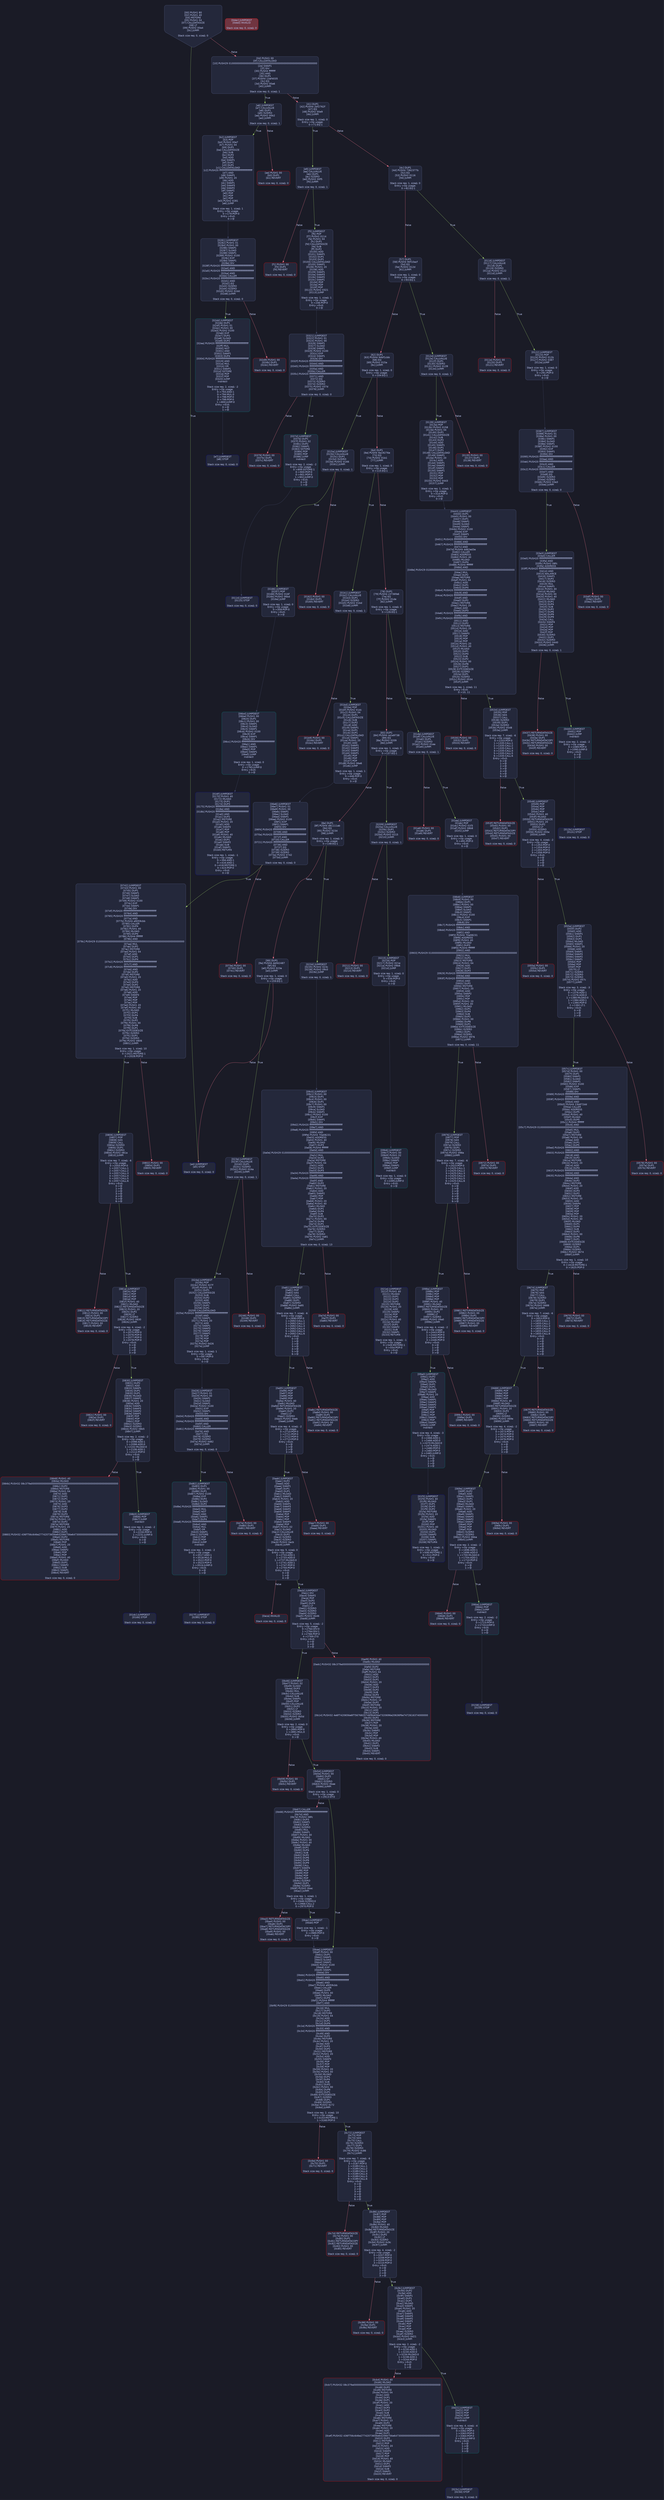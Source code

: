 digraph G {
    node [shape=box, style="filled, rounded", color="#565f89", fontcolor="#c0caf5", fontname="Helvetica", fillcolor="#24283b"];
    edge [color="#414868", fontcolor="#c0caf5", fontname="Helvetica"];
    bgcolor="#1a1b26";
    0 [ label = "[00] PUSH1 80
[02] PUSH1 40
[04] MSTORE
[05] PUSH1 04
[07] CALLDATASIZE
[08] LT
[09] PUSH2 00a4
[0c] JUMPI

Stack size req: 0, sizeΔ: 0
" shape = invhouse]
    1 [ label = "[0d] PUSH1 00
[0f] CALLDATALOAD
[10] PUSH29 0100000000000000000000000000000000000000000000000000000000
[2e] SWAP1
[2f] DIV
[30] PUSH4 ffffffff
[35] AND
[36] DUP1
[37] PUSH4 13af4035
[3c] EQ
[3d] PUSH2 00a6
[40] JUMPI

Stack size req: 0, sizeΔ: 1
"]
    2 [ label = "[41] DUP1
[42] PUSH4 2bf2762f
[47] EQ
[48] PUSH2 00e9
[4b] JUMPI

Stack size req: 1, sizeΔ: 0
Entry->Op usage:
	0->71:EQ:1
"]
    3 [ label = "[4c] DUP1
[4d] PUSH4 7362377b
[52] EQ
[53] PUSH2 0116
[56] JUMPI

Stack size req: 1, sizeΔ: 0
Entry->Op usage:
	0->82:EQ:1
"]
    4 [ label = "[57] DUP1
[58] PUSH4 90f10acf
[5d] EQ
[5e] PUSH2 012d
[61] JUMPI

Stack size req: 1, sizeΔ: 0
Entry->Op usage:
	0->93:EQ:1
"]
    5 [ label = "[62] DUP1
[63] PUSH4 94bf1cbb
[68] EQ
[69] PUSH2 015a
[6c] JUMPI

Stack size req: 1, sizeΔ: 0
Entry->Op usage:
	0->104:EQ:1
"]
    6 [ label = "[6d] DUP1
[6e] PUSH4 9a19276e
[73] EQ
[74] PUSH2 01b1
[77] JUMPI

Stack size req: 1, sizeΔ: 0
Entry->Op usage:
	0->115:EQ:1
"]
    7 [ label = "[78] DUP1
[79] PUSH4 c3736fe6
[7e] EQ
[7f] PUSH2 01de
[82] JUMPI

Stack size req: 1, sizeΔ: 0
Entry->Op usage:
	0->126:EQ:1
"]
    8 [ label = "[83] DUP1
[84] PUSH4 ca1e9738
[89] EQ
[8a] PUSH2 0209
[8d] JUMPI

Stack size req: 1, sizeΔ: 0
Entry->Op usage:
	0->137:EQ:1
"]
    9 [ label = "[8e] DUP1
[8f] PUSH4 d81111ab
[94] EQ
[95] PUSH2 0234
[98] JUMPI

Stack size req: 1, sizeΔ: 0
Entry->Op usage:
	0->148:EQ:1
"]
    10 [ label = "[99] DUP1
[9a] PUSH4 de562487
[9f] EQ
[a0] PUSH2 023e
[a3] JUMPI

Stack size req: 1, sizeΔ: 0
Entry->Op usage:
	0->159:EQ:1
"]
    11 [ label = "[a4] JUMPDEST
[a5] STOP

Stack size req: 0, sizeΔ: 0
" color = "darkblue"]
    12 [ label = "[a6] JUMPDEST
[a7] CALLVALUE
[a8] DUP1
[a9] ISZERO
[aa] PUSH2 00b2
[ad] JUMPI

Stack size req: 0, sizeΔ: 1
"]
    13 [ label = "[ae] PUSH1 00
[b0] DUP1
[b1] REVERT

Stack size req: 0, sizeΔ: 0
" color = "red"]
    14 [ label = "[b2] JUMPDEST
[b3] POP
[b4] PUSH2 00e7
[b7] PUSH1 04
[b9] DUP1
[ba] CALLDATASIZE
[bb] SUB
[bc] DUP2
[bd] ADD
[be] SWAP1
[bf] DUP1
[c0] DUP1
[c1] CALLDATALOAD
[c2] PUSH20 ffffffffffffffffffffffffffffffffffffffff
[d7] AND
[d8] SWAP1
[d9] PUSH1 20
[db] ADD
[dc] SWAP1
[dd] SWAP3
[de] SWAP2
[df] SWAP1
[e0] POP
[e1] POP
[e2] POP
[e3] PUSH2 0281
[e6] JUMP

Stack size req: 1, sizeΔ: 1
Entry->Op usage:
	0->179:POP:0
Entry->Exit:
	0->😵
"]
    15 [ label = "[e7] JUMPDEST
[e8] STOP

Stack size req: 0, sizeΔ: 0
" color = "darkblue"]
    16 [ label = "[e9] JUMPDEST
[ea] CALLVALUE
[eb] DUP1
[ec] ISZERO
[ed] PUSH2 00f5
[f0] JUMPI

Stack size req: 0, sizeΔ: 1
"]
    17 [ label = "[f1] PUSH1 00
[f3] DUP1
[f4] REVERT

Stack size req: 0, sizeΔ: 0
" color = "red"]
    18 [ label = "[f5] JUMPDEST
[f6] POP
[f7] PUSH2 0114
[fa] PUSH1 04
[fc] DUP1
[fd] CALLDATASIZE
[fe] SUB
[ff] DUP2
[0100] ADD
[0101] SWAP1
[0102] DUP1
[0103] DUP1
[0104] CALLDATALOAD
[0105] SWAP1
[0106] PUSH1 20
[0108] ADD
[0109] SWAP1
[010a] SWAP3
[010b] SWAP2
[010c] SWAP1
[010d] POP
[010e] POP
[010f] POP
[0110] PUSH2 0321
[0113] JUMP

Stack size req: 1, sizeΔ: 1
Entry->Op usage:
	0->246:POP:0
Entry->Exit:
	0->😵
"]
    19 [ label = "[0114] JUMPDEST
[0115] STOP

Stack size req: 0, sizeΔ: 0
" color = "darkblue"]
    20 [ label = "[0116] JUMPDEST
[0117] CALLVALUE
[0118] DUP1
[0119] ISZERO
[011a] PUSH2 0122
[011d] JUMPI

Stack size req: 0, sizeΔ: 1
"]
    21 [ label = "[011e] PUSH1 00
[0120] DUP1
[0121] REVERT

Stack size req: 0, sizeΔ: 0
" color = "red"]
    22 [ label = "[0122] JUMPDEST
[0123] POP
[0124] PUSH2 012b
[0127] PUSH2 0387
[012a] JUMP

Stack size req: 1, sizeΔ: 0
Entry->Op usage:
	0->291:POP:0
Entry->Exit:
	0->😵
"]
    23 [ label = "[012b] JUMPDEST
[012c] STOP

Stack size req: 0, sizeΔ: 0
" color = "darkblue"]
    24 [ label = "[012d] JUMPDEST
[012e] CALLVALUE
[012f] DUP1
[0130] ISZERO
[0131] PUSH2 0139
[0134] JUMPI

Stack size req: 0, sizeΔ: 1
"]
    25 [ label = "[0135] PUSH1 00
[0137] DUP1
[0138] REVERT

Stack size req: 0, sizeΔ: 0
" color = "red"]
    26 [ label = "[0139] JUMPDEST
[013a] POP
[013b] PUSH2 0158
[013e] PUSH1 04
[0140] DUP1
[0141] CALLDATASIZE
[0142] SUB
[0143] DUP2
[0144] ADD
[0145] SWAP1
[0146] DUP1
[0147] DUP1
[0148] CALLDATALOAD
[0149] SWAP1
[014a] PUSH1 20
[014c] ADD
[014d] SWAP1
[014e] SWAP3
[014f] SWAP2
[0150] SWAP1
[0151] POP
[0152] POP
[0153] POP
[0154] PUSH2 0443
[0157] JUMP

Stack size req: 1, sizeΔ: 1
Entry->Op usage:
	0->314:POP:0
Entry->Exit:
	0->😵
"]
    27 [ label = "[0158] JUMPDEST
[0159] STOP

Stack size req: 0, sizeΔ: 0
" color = "darkblue"]
    28 [ label = "[015a] JUMPDEST
[015b] CALLVALUE
[015c] DUP1
[015d] ISZERO
[015e] PUSH2 0166
[0161] JUMPI

Stack size req: 0, sizeΔ: 1
"]
    29 [ label = "[0162] PUSH1 00
[0164] DUP1
[0165] REVERT

Stack size req: 0, sizeΔ: 0
" color = "red"]
    30 [ label = "[0166] JUMPDEST
[0167] POP
[0168] PUSH2 016f
[016b] PUSH2 06bd
[016e] JUMP

Stack size req: 1, sizeΔ: 0
Entry->Op usage:
	0->359:POP:0
Entry->Exit:
	0->😵
"]
    31 [ label = "[016f] JUMPDEST
[0170] PUSH1 40
[0172] MLOAD
[0173] DUP1
[0174] DUP3
[0175] PUSH20 ffffffffffffffffffffffffffffffffffffffff
[018a] AND
[018b] PUSH20 ffffffffffffffffffffffffffffffffffffffff
[01a0] AND
[01a1] DUP2
[01a2] MSTORE
[01a3] PUSH1 20
[01a5] ADD
[01a6] SWAP2
[01a7] POP
[01a8] POP
[01a9] PUSH1 40
[01ab] MLOAD
[01ac] DUP1
[01ad] SWAP2
[01ae] SUB
[01af] SWAP1
[01b0] RETURN

Stack size req: 1, sizeΔ: -1
Entry->Op usage:
	0->394:AND:1
	0->416:AND:1
	0->418:MSTORE:1
	0->423:POP:0
Entry->Exit:
	0->😵
" color = "darkblue"]
    32 [ label = "[01b1] JUMPDEST
[01b2] CALLVALUE
[01b3] DUP1
[01b4] ISZERO
[01b5] PUSH2 01bd
[01b8] JUMPI

Stack size req: 0, sizeΔ: 1
"]
    33 [ label = "[01b9] PUSH1 00
[01bb] DUP1
[01bc] REVERT

Stack size req: 0, sizeΔ: 0
" color = "red"]
    34 [ label = "[01bd] JUMPDEST
[01be] POP
[01bf] PUSH2 01dc
[01c2] PUSH1 04
[01c4] DUP1
[01c5] CALLDATASIZE
[01c6] SUB
[01c7] DUP2
[01c8] ADD
[01c9] SWAP1
[01ca] DUP1
[01cb] DUP1
[01cc] CALLDATALOAD
[01cd] SWAP1
[01ce] PUSH1 20
[01d0] ADD
[01d1] SWAP1
[01d2] SWAP3
[01d3] SWAP2
[01d4] SWAP1
[01d5] POP
[01d6] POP
[01d7] POP
[01d8] PUSH2 06e6
[01db] JUMP

Stack size req: 1, sizeΔ: 1
Entry->Op usage:
	0->446:POP:0
Entry->Exit:
	0->😵
"]
    35 [ label = "[01dc] JUMPDEST
[01dd] STOP

Stack size req: 0, sizeΔ: 0
" color = "darkblue"]
    36 [ label = "[01de] JUMPDEST
[01df] CALLVALUE
[01e0] DUP1
[01e1] ISZERO
[01e2] PUSH2 01ea
[01e5] JUMPI

Stack size req: 0, sizeΔ: 1
"]
    37 [ label = "[01e6] PUSH1 00
[01e8] DUP1
[01e9] REVERT

Stack size req: 0, sizeΔ: 0
" color = "red"]
    38 [ label = "[01ea] JUMPDEST
[01eb] POP
[01ec] PUSH2 01f3
[01ef] PUSH2 08b8
[01f2] JUMP

Stack size req: 1, sizeΔ: 0
Entry->Op usage:
	0->491:POP:0
Entry->Exit:
	0->😵
"]
    39 [ label = "[01f3] JUMPDEST
[01f4] PUSH1 40
[01f6] MLOAD
[01f7] DUP1
[01f8] DUP3
[01f9] DUP2
[01fa] MSTORE
[01fb] PUSH1 20
[01fd] ADD
[01fe] SWAP2
[01ff] POP
[0200] POP
[0201] PUSH1 40
[0203] MLOAD
[0204] DUP1
[0205] SWAP2
[0206] SUB
[0207] SWAP1
[0208] RETURN

Stack size req: 1, sizeΔ: -1
Entry->Op usage:
	0->506:MSTORE:1
	0->511:POP:0
Entry->Exit:
	0->😵
" color = "darkblue"]
    40 [ label = "[0209] JUMPDEST
[020a] CALLVALUE
[020b] DUP1
[020c] ISZERO
[020d] PUSH2 0215
[0210] JUMPI

Stack size req: 0, sizeΔ: 1
"]
    41 [ label = "[0211] PUSH1 00
[0213] DUP1
[0214] REVERT

Stack size req: 0, sizeΔ: 0
" color = "red"]
    42 [ label = "[0215] JUMPDEST
[0216] POP
[0217] PUSH2 021e
[021a] PUSH2 09b6
[021d] JUMP

Stack size req: 1, sizeΔ: 0
Entry->Op usage:
	0->534:POP:0
Entry->Exit:
	0->😵
"]
    43 [ label = "[021e] JUMPDEST
[021f] PUSH1 40
[0221] MLOAD
[0222] DUP1
[0223] DUP3
[0224] DUP2
[0225] MSTORE
[0226] PUSH1 20
[0228] ADD
[0229] SWAP2
[022a] POP
[022b] POP
[022c] PUSH1 40
[022e] MLOAD
[022f] DUP1
[0230] SWAP2
[0231] SUB
[0232] SWAP1
[0233] RETURN

Stack size req: 1, sizeΔ: -1
Entry->Op usage:
	0->549:MSTORE:1
	0->554:POP:0
Entry->Exit:
	0->😵
" color = "darkblue"]
    44 [ label = "[0234] JUMPDEST
[0235] PUSH2 023c
[0238] PUSH2 09c0
[023b] JUMP

Stack size req: 0, sizeΔ: 1
"]
    45 [ label = "[023c] JUMPDEST
[023d] STOP

Stack size req: 0, sizeΔ: 0
" color = "darkblue"]
    46 [ label = "[023e] JUMPDEST
[023f] CALLVALUE
[0240] DUP1
[0241] ISZERO
[0242] PUSH2 024a
[0245] JUMPI

Stack size req: 0, sizeΔ: 1
"]
    47 [ label = "[0246] PUSH1 00
[0248] DUP1
[0249] REVERT

Stack size req: 0, sizeΔ: 0
" color = "red"]
    48 [ label = "[024a] JUMPDEST
[024b] POP
[024c] PUSH2 027f
[024f] PUSH1 04
[0251] DUP1
[0252] CALLDATASIZE
[0253] SUB
[0254] DUP2
[0255] ADD
[0256] SWAP1
[0257] DUP1
[0258] DUP1
[0259] CALLDATALOAD
[025a] PUSH20 ffffffffffffffffffffffffffffffffffffffff
[026f] AND
[0270] SWAP1
[0271] PUSH1 20
[0273] ADD
[0274] SWAP1
[0275] SWAP3
[0276] SWAP2
[0277] SWAP1
[0278] POP
[0279] POP
[027a] POP
[027b] PUSH2 0d26
[027e] JUMP

Stack size req: 1, sizeΔ: 1
Entry->Op usage:
	0->587:POP:0
Entry->Exit:
	0->😵
"]
    49 [ label = "[027f] JUMPDEST
[0280] STOP

Stack size req: 0, sizeΔ: 0
" color = "darkblue"]
    50 [ label = "[0281] JUMPDEST
[0282] PUSH1 01
[0284] PUSH1 00
[0286] SWAP1
[0287] SLOAD
[0288] SWAP1
[0289] PUSH2 0100
[028c] EXP
[028d] SWAP1
[028e] DIV
[028f] PUSH20 ffffffffffffffffffffffffffffffffffffffff
[02a4] AND
[02a5] PUSH20 ffffffffffffffffffffffffffffffffffffffff
[02ba] AND
[02bb] CALLER
[02bc] PUSH20 ffffffffffffffffffffffffffffffffffffffff
[02d1] AND
[02d2] EQ
[02d3] ISZERO
[02d4] ISZERO
[02d5] PUSH2 02dd
[02d8] JUMPI

Stack size req: 0, sizeΔ: 0
"]
    51 [ label = "[02d9] PUSH1 00
[02db] DUP1
[02dc] REVERT

Stack size req: 0, sizeΔ: 0
" color = "red"]
    52 [ label = "[02dd] JUMPDEST
[02de] DUP1
[02df] PUSH1 01
[02e1] PUSH1 00
[02e3] PUSH2 0100
[02e6] EXP
[02e7] DUP2
[02e8] SLOAD
[02e9] DUP2
[02ea] PUSH20 ffffffffffffffffffffffffffffffffffffffff
[02ff] MUL
[0300] NOT
[0301] AND
[0302] SWAP1
[0303] DUP4
[0304] PUSH20 ffffffffffffffffffffffffffffffffffffffff
[0319] AND
[031a] MUL
[031b] OR
[031c] SWAP1
[031d] SSTORE
[031e] POP
[031f] POP
[0320] JUMP
Indirect!

Stack size req: 2, sizeΔ: -2
Entry->Op usage:
	0->793:AND:1
	0->794:MUL:0
	0->798:POP:0
	0->799:POP:0
	1->800:JUMP:0
Entry->Exit:
	0->😵
	1->😵
" color = "teal"]
    53 [ label = "[0321] JUMPDEST
[0322] PUSH1 01
[0324] PUSH1 00
[0326] SWAP1
[0327] SLOAD
[0328] SWAP1
[0329] PUSH2 0100
[032c] EXP
[032d] SWAP1
[032e] DIV
[032f] PUSH20 ffffffffffffffffffffffffffffffffffffffff
[0344] AND
[0345] PUSH20 ffffffffffffffffffffffffffffffffffffffff
[035a] AND
[035b] CALLER
[035c] PUSH20 ffffffffffffffffffffffffffffffffffffffff
[0371] AND
[0372] EQ
[0373] ISZERO
[0374] ISZERO
[0375] PUSH2 037d
[0378] JUMPI

Stack size req: 0, sizeΔ: 0
"]
    54 [ label = "[0379] PUSH1 00
[037b] DUP1
[037c] REVERT

Stack size req: 0, sizeΔ: 0
" color = "red"]
    55 [ label = "[037d] JUMPDEST
[037e] DUP1
[037f] PUSH1 02
[0381] DUP2
[0382] SWAP1
[0383] SSTORE
[0384] POP
[0385] POP
[0386] JUMP
Indirect!

Stack size req: 2, sizeΔ: -2
Entry->Op usage:
	0->899:SSTORE:1
	0->900:POP:0
	0->901:POP:0
	1->902:JUMP:0
Entry->Exit:
	0->😵
	1->😵
" color = "teal"]
    56 [ label = "[0387] JUMPDEST
[0388] PUSH1 01
[038a] PUSH1 00
[038c] SWAP1
[038d] SLOAD
[038e] SWAP1
[038f] PUSH2 0100
[0392] EXP
[0393] SWAP1
[0394] DIV
[0395] PUSH20 ffffffffffffffffffffffffffffffffffffffff
[03aa] AND
[03ab] PUSH20 ffffffffffffffffffffffffffffffffffffffff
[03c0] AND
[03c1] CALLER
[03c2] PUSH20 ffffffffffffffffffffffffffffffffffffffff
[03d7] AND
[03d8] EQ
[03d9] ISZERO
[03da] ISZERO
[03db] PUSH2 03e3
[03de] JUMPI

Stack size req: 0, sizeΔ: 0
"]
    57 [ label = "[03df] PUSH1 00
[03e1] DUP1
[03e2] REVERT

Stack size req: 0, sizeΔ: 0
" color = "red"]
    58 [ label = "[03e3] JUMPDEST
[03e4] CALLER
[03e5] PUSH20 ffffffffffffffffffffffffffffffffffffffff
[03fa] AND
[03fb] PUSH2 08fc
[03fe] ADDRESS
[03ff] PUSH20 ffffffffffffffffffffffffffffffffffffffff
[0414] AND
[0415] BALANCE
[0416] SWAP1
[0417] DUP2
[0418] ISZERO
[0419] MUL
[041a] SWAP1
[041b] PUSH1 40
[041d] MLOAD
[041e] PUSH1 00
[0420] PUSH1 40
[0422] MLOAD
[0423] DUP1
[0424] DUP4
[0425] SUB
[0426] DUP2
[0427] DUP6
[0428] DUP9
[0429] DUP9
[042a] CALL
[042b] SWAP4
[042c] POP
[042d] POP
[042e] POP
[042f] POP
[0430] ISZERO
[0431] DUP1
[0432] ISZERO
[0433] PUSH2 0440
[0436] JUMPI

Stack size req: 0, sizeΔ: 1
"]
    59 [ label = "[0437] RETURNDATASIZE
[0438] PUSH1 00
[043a] DUP1
[043b] RETURNDATACOPY
[043c] RETURNDATASIZE
[043d] PUSH1 00
[043f] REVERT

Stack size req: 0, sizeΔ: 0
" color = "red"]
    60 [ label = "[0440] JUMPDEST
[0441] POP
[0442] JUMP
Indirect!

Stack size req: 2, sizeΔ: -2
Entry->Op usage:
	0->1089:POP:0
	1->1090:JUMP:0
Entry->Exit:
	0->😵
	1->😵
" color = "teal"]
    61 [ label = "[0443] JUMPDEST
[0444] DUP1
[0445] PUSH1 00
[0447] DUP1
[0448] SWAP1
[0449] SLOAD
[044a] SWAP1
[044b] PUSH2 0100
[044e] EXP
[044f] SWAP1
[0450] DIV
[0451] PUSH20 ffffffffffffffffffffffffffffffffffffffff
[0466] AND
[0467] PUSH20 ffffffffffffffffffffffffffffffffffffffff
[047c] AND
[047d] PUSH4 dd62ed3e
[0482] CALLER
[0483] ADDRESS
[0484] PUSH1 40
[0486] MLOAD
[0487] DUP4
[0488] PUSH4 ffffffff
[048d] AND
[048e] PUSH29 0100000000000000000000000000000000000000000000000000000000
[04ac] MUL
[04ad] DUP2
[04ae] MSTORE
[04af] PUSH1 04
[04b1] ADD
[04b2] DUP1
[04b3] DUP4
[04b4] PUSH20 ffffffffffffffffffffffffffffffffffffffff
[04c9] AND
[04ca] PUSH20 ffffffffffffffffffffffffffffffffffffffff
[04df] AND
[04e0] DUP2
[04e1] MSTORE
[04e2] PUSH1 20
[04e4] ADD
[04e5] DUP3
[04e6] PUSH20 ffffffffffffffffffffffffffffffffffffffff
[04fb] AND
[04fc] PUSH20 ffffffffffffffffffffffffffffffffffffffff
[0511] AND
[0512] DUP2
[0513] MSTORE
[0514] PUSH1 20
[0516] ADD
[0517] SWAP3
[0518] POP
[0519] POP
[051a] POP
[051b] PUSH1 20
[051d] PUSH1 40
[051f] MLOAD
[0520] DUP1
[0521] DUP4
[0522] SUB
[0523] DUP2
[0524] PUSH1 00
[0526] DUP8
[0527] DUP1
[0528] EXTCODESIZE
[0529] ISZERO
[052a] DUP1
[052b] ISZERO
[052c] PUSH2 0534
[052f] JUMPI

Stack size req: 1, sizeΔ: 11
Entry->Exit:
	0->10, 11
"]
    62 [ label = "[0530] PUSH1 00
[0532] DUP1
[0533] REVERT

Stack size req: 0, sizeΔ: 0
" color = "red"]
    63 [ label = "[0534] JUMPDEST
[0535] POP
[0536] GAS
[0537] CALL
[0538] ISZERO
[0539] DUP1
[053a] ISZERO
[053b] PUSH2 0548
[053e] JUMPI

Stack size req: 7, sizeΔ: -6
Entry->Op usage:
	0->1333:POP:0
	1->1335:CALL:1
	2->1335:CALL:2
	3->1335:CALL:3
	4->1335:CALL:4
	5->1335:CALL:5
	6->1335:CALL:6
Entry->Exit:
	0->😵
	1->😵
	2->😵
	3->😵
	4->😵
	5->😵
	6->😵
"]
    64 [ label = "[053f] RETURNDATASIZE
[0540] PUSH1 00
[0542] DUP1
[0543] RETURNDATACOPY
[0544] RETURNDATASIZE
[0545] PUSH1 00
[0547] REVERT

Stack size req: 0, sizeΔ: 0
" color = "red"]
    65 [ label = "[0548] JUMPDEST
[0549] POP
[054a] POP
[054b] POP
[054c] POP
[054d] PUSH1 40
[054f] MLOAD
[0550] RETURNDATASIZE
[0551] PUSH1 20
[0553] DUP2
[0554] LT
[0555] ISZERO
[0556] PUSH2 055e
[0559] JUMPI

Stack size req: 4, sizeΔ: -2
Entry->Op usage:
	0->1353:POP:0
	1->1354:POP:0
	2->1355:POP:0
	3->1356:POP:0
Entry->Exit:
	0->😵
	1->😵
	2->😵
	3->😵
"]
    66 [ label = "[055a] PUSH1 00
[055c] DUP1
[055d] REVERT

Stack size req: 0, sizeΔ: 0
" color = "red"]
    67 [ label = "[055e] JUMPDEST
[055f] DUP2
[0560] ADD
[0561] SWAP1
[0562] DUP1
[0563] DUP1
[0564] MLOAD
[0565] SWAP1
[0566] PUSH1 20
[0568] ADD
[0569] SWAP1
[056a] SWAP3
[056b] SWAP2
[056c] SWAP1
[056d] POP
[056e] POP
[056f] POP
[0570] LT
[0571] ISZERO
[0572] ISZERO
[0573] ISZERO
[0574] PUSH2 057c
[0577] JUMPI

Stack size req: 3, sizeΔ: -3
Entry->Op usage:
	0->1376:ADD:1
	1->1376:ADD:0
	1->1380:MLOAD:0
	1->1384:ADD:1
	1->1390:POP:0
	2->1392:LT:1
Entry->Exit:
	0->😵
	1->😵
	2->😵
"]
    68 [ label = "[0578] PUSH1 00
[057a] DUP1
[057b] REVERT

Stack size req: 0, sizeΔ: 0
" color = "red"]
    69 [ label = "[057c] JUMPDEST
[057d] PUSH1 00
[057f] DUP1
[0580] SWAP1
[0581] SLOAD
[0582] SWAP1
[0583] PUSH2 0100
[0586] EXP
[0587] SWAP1
[0588] DIV
[0589] PUSH20 ffffffffffffffffffffffffffffffffffffffff
[059e] AND
[059f] PUSH20 ffffffffffffffffffffffffffffffffffffffff
[05b4] AND
[05b5] PUSH4 23b872dd
[05ba] CALLER
[05bb] ADDRESS
[05bc] DUP5
[05bd] PUSH1 40
[05bf] MLOAD
[05c0] DUP5
[05c1] PUSH4 ffffffff
[05c6] AND
[05c7] PUSH29 0100000000000000000000000000000000000000000000000000000000
[05e5] MUL
[05e6] DUP2
[05e7] MSTORE
[05e8] PUSH1 04
[05ea] ADD
[05eb] DUP1
[05ec] DUP5
[05ed] PUSH20 ffffffffffffffffffffffffffffffffffffffff
[0602] AND
[0603] PUSH20 ffffffffffffffffffffffffffffffffffffffff
[0618] AND
[0619] DUP2
[061a] MSTORE
[061b] PUSH1 20
[061d] ADD
[061e] DUP4
[061f] PUSH20 ffffffffffffffffffffffffffffffffffffffff
[0634] AND
[0635] PUSH20 ffffffffffffffffffffffffffffffffffffffff
[064a] AND
[064b] DUP2
[064c] MSTORE
[064d] PUSH1 20
[064f] ADD
[0650] DUP3
[0651] DUP2
[0652] MSTORE
[0653] PUSH1 20
[0655] ADD
[0656] SWAP4
[0657] POP
[0658] POP
[0659] POP
[065a] POP
[065b] PUSH1 20
[065d] PUSH1 40
[065f] MLOAD
[0660] DUP1
[0661] DUP4
[0662] SUB
[0663] DUP2
[0664] PUSH1 00
[0666] DUP8
[0667] DUP1
[0668] EXTCODESIZE
[0669] ISZERO
[066a] DUP1
[066b] ISZERO
[066c] PUSH2 0674
[066f] JUMPI

Stack size req: 1, sizeΔ: 10
Entry->Op usage:
	0->1618:MSTORE:1
	0->1625:POP:0
"]
    70 [ label = "[0670] PUSH1 00
[0672] DUP1
[0673] REVERT

Stack size req: 0, sizeΔ: 0
" color = "red"]
    71 [ label = "[0674] JUMPDEST
[0675] POP
[0676] GAS
[0677] CALL
[0678] ISZERO
[0679] DUP1
[067a] ISZERO
[067b] PUSH2 0688
[067e] JUMPI

Stack size req: 7, sizeΔ: -6
Entry->Op usage:
	0->1653:POP:0
	1->1655:CALL:1
	2->1655:CALL:2
	3->1655:CALL:3
	4->1655:CALL:4
	5->1655:CALL:5
	6->1655:CALL:6
Entry->Exit:
	0->😵
	1->😵
	2->😵
	3->😵
	4->😵
	5->😵
	6->😵
"]
    72 [ label = "[067f] RETURNDATASIZE
[0680] PUSH1 00
[0682] DUP1
[0683] RETURNDATACOPY
[0684] RETURNDATASIZE
[0685] PUSH1 00
[0687] REVERT

Stack size req: 0, sizeΔ: 0
" color = "red"]
    73 [ label = "[0688] JUMPDEST
[0689] POP
[068a] POP
[068b] POP
[068c] POP
[068d] PUSH1 40
[068f] MLOAD
[0690] RETURNDATASIZE
[0691] PUSH1 20
[0693] DUP2
[0694] LT
[0695] ISZERO
[0696] PUSH2 069e
[0699] JUMPI

Stack size req: 4, sizeΔ: -2
Entry->Op usage:
	0->1673:POP:0
	1->1674:POP:0
	2->1675:POP:0
	3->1676:POP:0
Entry->Exit:
	0->😵
	1->😵
	2->😵
	3->😵
"]
    74 [ label = "[069a] PUSH1 00
[069c] DUP1
[069d] REVERT

Stack size req: 0, sizeΔ: 0
" color = "red"]
    75 [ label = "[069e] JUMPDEST
[069f] DUP2
[06a0] ADD
[06a1] SWAP1
[06a2] DUP1
[06a3] DUP1
[06a4] MLOAD
[06a5] SWAP1
[06a6] PUSH1 20
[06a8] ADD
[06a9] SWAP1
[06aa] SWAP3
[06ab] SWAP2
[06ac] SWAP1
[06ad] POP
[06ae] POP
[06af] POP
[06b0] ISZERO
[06b1] ISZERO
[06b2] PUSH2 06ba
[06b5] JUMPI

Stack size req: 2, sizeΔ: -2
Entry->Op usage:
	0->1696:ADD:1
	1->1696:ADD:0
	1->1700:MLOAD:0
	1->1704:ADD:1
	1->1710:POP:0
Entry->Exit:
	0->😵
	1->😵
"]
    76 [ label = "[06b6] PUSH1 00
[06b8] DUP1
[06b9] REVERT

Stack size req: 0, sizeΔ: 0
" color = "red"]
    77 [ label = "[06ba] JUMPDEST
[06bb] POP
[06bc] JUMP
Indirect!

Stack size req: 2, sizeΔ: -2
Entry->Op usage:
	0->1723:POP:0
	1->1724:JUMP:0
Entry->Exit:
	0->😵
	1->😵
" color = "teal"]
    78 [ label = "[06bd] JUMPDEST
[06be] PUSH1 00
[06c0] DUP1
[06c1] PUSH1 00
[06c3] SWAP1
[06c4] SLOAD
[06c5] SWAP1
[06c6] PUSH2 0100
[06c9] EXP
[06ca] SWAP1
[06cb] DIV
[06cc] PUSH20 ffffffffffffffffffffffffffffffffffffffff
[06e1] AND
[06e2] SWAP1
[06e3] POP
[06e4] SWAP1
[06e5] JUMP
Indirect!

Stack size req: 1, sizeΔ: 0
Entry->Op usage:
	0->1765:JUMP:0
Entry->Exit:
	0->😵
" color = "teal"]
    79 [ label = "[06e6] JUMPDEST
[06e7] PUSH1 01
[06e9] PUSH1 00
[06eb] SWAP1
[06ec] SLOAD
[06ed] SWAP1
[06ee] PUSH2 0100
[06f1] EXP
[06f2] SWAP1
[06f3] DIV
[06f4] PUSH20 ffffffffffffffffffffffffffffffffffffffff
[0709] AND
[070a] PUSH20 ffffffffffffffffffffffffffffffffffffffff
[071f] AND
[0720] CALLER
[0721] PUSH20 ffffffffffffffffffffffffffffffffffffffff
[0736] AND
[0737] EQ
[0738] ISZERO
[0739] ISZERO
[073a] PUSH2 0742
[073d] JUMPI

Stack size req: 0, sizeΔ: 0
"]
    80 [ label = "[073e] PUSH1 00
[0740] DUP1
[0741] REVERT

Stack size req: 0, sizeΔ: 0
" color = "red"]
    81 [ label = "[0742] JUMPDEST
[0743] PUSH1 00
[0745] DUP1
[0746] SWAP1
[0747] SLOAD
[0748] SWAP1
[0749] PUSH2 0100
[074c] EXP
[074d] SWAP1
[074e] DIV
[074f] PUSH20 ffffffffffffffffffffffffffffffffffffffff
[0764] AND
[0765] PUSH20 ffffffffffffffffffffffffffffffffffffffff
[077a] AND
[077b] PUSH4 a9059cbb
[0780] CALLER
[0781] DUP4
[0782] PUSH1 40
[0784] MLOAD
[0785] DUP4
[0786] PUSH4 ffffffff
[078b] AND
[078c] PUSH29 0100000000000000000000000000000000000000000000000000000000
[07aa] MUL
[07ab] DUP2
[07ac] MSTORE
[07ad] PUSH1 04
[07af] ADD
[07b0] DUP1
[07b1] DUP4
[07b2] PUSH20 ffffffffffffffffffffffffffffffffffffffff
[07c7] AND
[07c8] PUSH20 ffffffffffffffffffffffffffffffffffffffff
[07dd] AND
[07de] DUP2
[07df] MSTORE
[07e0] PUSH1 20
[07e2] ADD
[07e3] DUP3
[07e4] DUP2
[07e5] MSTORE
[07e6] PUSH1 20
[07e8] ADD
[07e9] SWAP3
[07ea] POP
[07eb] POP
[07ec] POP
[07ed] PUSH1 20
[07ef] PUSH1 40
[07f1] MLOAD
[07f2] DUP1
[07f3] DUP4
[07f4] SUB
[07f5] DUP2
[07f6] PUSH1 00
[07f8] DUP8
[07f9] DUP1
[07fa] EXTCODESIZE
[07fb] ISZERO
[07fc] DUP1
[07fd] ISZERO
[07fe] PUSH2 0806
[0801] JUMPI

Stack size req: 1, sizeΔ: 10
Entry->Op usage:
	0->2021:MSTORE:1
	0->2028:POP:0
"]
    82 [ label = "[0802] PUSH1 00
[0804] DUP1
[0805] REVERT

Stack size req: 0, sizeΔ: 0
" color = "red"]
    83 [ label = "[0806] JUMPDEST
[0807] POP
[0808] GAS
[0809] CALL
[080a] ISZERO
[080b] DUP1
[080c] ISZERO
[080d] PUSH2 081a
[0810] JUMPI

Stack size req: 7, sizeΔ: -6
Entry->Op usage:
	0->2055:POP:0
	1->2057:CALL:1
	2->2057:CALL:2
	3->2057:CALL:3
	4->2057:CALL:4
	5->2057:CALL:5
	6->2057:CALL:6
Entry->Exit:
	0->😵
	1->😵
	2->😵
	3->😵
	4->😵
	5->😵
	6->😵
"]
    84 [ label = "[0811] RETURNDATASIZE
[0812] PUSH1 00
[0814] DUP1
[0815] RETURNDATACOPY
[0816] RETURNDATASIZE
[0817] PUSH1 00
[0819] REVERT

Stack size req: 0, sizeΔ: 0
" color = "red"]
    85 [ label = "[081a] JUMPDEST
[081b] POP
[081c] POP
[081d] POP
[081e] POP
[081f] PUSH1 40
[0821] MLOAD
[0822] RETURNDATASIZE
[0823] PUSH1 20
[0825] DUP2
[0826] LT
[0827] ISZERO
[0828] PUSH2 0830
[082b] JUMPI

Stack size req: 4, sizeΔ: -2
Entry->Op usage:
	0->2075:POP:0
	1->2076:POP:0
	2->2077:POP:0
	3->2078:POP:0
Entry->Exit:
	0->😵
	1->😵
	2->😵
	3->😵
"]
    86 [ label = "[082c] PUSH1 00
[082e] DUP1
[082f] REVERT

Stack size req: 0, sizeΔ: 0
" color = "red"]
    87 [ label = "[0830] JUMPDEST
[0831] DUP2
[0832] ADD
[0833] SWAP1
[0834] DUP1
[0835] DUP1
[0836] MLOAD
[0837] SWAP1
[0838] PUSH1 20
[083a] ADD
[083b] SWAP1
[083c] SWAP3
[083d] SWAP2
[083e] SWAP1
[083f] POP
[0840] POP
[0841] POP
[0842] ISZERO
[0843] ISZERO
[0844] PUSH2 08b5
[0847] JUMPI

Stack size req: 2, sizeΔ: -2
Entry->Op usage:
	0->2098:ADD:1
	1->2098:ADD:0
	1->2102:MLOAD:0
	1->2106:ADD:1
	1->2112:POP:0
Entry->Exit:
	0->😵
	1->😵
"]
    88 [ label = "[0848] PUSH1 40
[084a] MLOAD
[084b] PUSH32 08c379a000000000000000000000000000000000000000000000000000000000
[086c] DUP2
[086d] MSTORE
[086e] PUSH1 04
[0870] ADD
[0871] DUP1
[0872] DUP1
[0873] PUSH1 20
[0875] ADD
[0876] DUP3
[0877] DUP2
[0878] SUB
[0879] DUP3
[087a] MSTORE
[087b] PUSH1 13
[087d] DUP2
[087e] MSTORE
[087f] PUSH1 20
[0881] ADD
[0882] DUP1
[0883] PUSH32 436f756c646e27742073656e642066756e647300000000000000000000000000
[08a4] DUP2
[08a5] MSTORE
[08a6] POP
[08a7] PUSH1 20
[08a9] ADD
[08aa] SWAP2
[08ab] POP
[08ac] POP
[08ad] PUSH1 40
[08af] MLOAD
[08b0] DUP1
[08b1] SWAP2
[08b2] SUB
[08b3] SWAP1
[08b4] REVERT

Stack size req: 0, sizeΔ: 0
" color = "red"]
    89 [ label = "[08b5] JUMPDEST
[08b6] POP
[08b7] JUMP
Indirect!

Stack size req: 2, sizeΔ: -2
Entry->Op usage:
	0->2230:POP:0
	1->2231:JUMP:0
Entry->Exit:
	0->😵
	1->😵
" color = "teal"]
    90 [ label = "[08b8] JUMPDEST
[08b9] PUSH1 00
[08bb] DUP1
[08bc] PUSH1 00
[08be] SWAP1
[08bf] SLOAD
[08c0] SWAP1
[08c1] PUSH2 0100
[08c4] EXP
[08c5] SWAP1
[08c6] DIV
[08c7] PUSH20 ffffffffffffffffffffffffffffffffffffffff
[08dc] AND
[08dd] PUSH20 ffffffffffffffffffffffffffffffffffffffff
[08f2] AND
[08f3] PUSH4 70a08231
[08f8] ADDRESS
[08f9] PUSH1 40
[08fb] MLOAD
[08fc] DUP3
[08fd] PUSH4 ffffffff
[0902] AND
[0903] PUSH29 0100000000000000000000000000000000000000000000000000000000
[0921] MUL
[0922] DUP2
[0923] MSTORE
[0924] PUSH1 04
[0926] ADD
[0927] DUP1
[0928] DUP3
[0929] PUSH20 ffffffffffffffffffffffffffffffffffffffff
[093e] AND
[093f] PUSH20 ffffffffffffffffffffffffffffffffffffffff
[0954] AND
[0955] DUP2
[0956] MSTORE
[0957] PUSH1 20
[0959] ADD
[095a] SWAP2
[095b] POP
[095c] POP
[095d] PUSH1 20
[095f] PUSH1 40
[0961] MLOAD
[0962] DUP1
[0963] DUP4
[0964] SUB
[0965] DUP2
[0966] PUSH1 00
[0968] DUP8
[0969] DUP1
[096a] EXTCODESIZE
[096b] ISZERO
[096c] DUP1
[096d] ISZERO
[096e] PUSH2 0976
[0971] JUMPI

Stack size req: 0, sizeΔ: 11
"]
    91 [ label = "[0972] PUSH1 00
[0974] DUP1
[0975] REVERT

Stack size req: 0, sizeΔ: 0
" color = "red"]
    92 [ label = "[0976] JUMPDEST
[0977] POP
[0978] GAS
[0979] CALL
[097a] ISZERO
[097b] DUP1
[097c] ISZERO
[097d] PUSH2 098a
[0980] JUMPI

Stack size req: 7, sizeΔ: -6
Entry->Op usage:
	0->2423:POP:0
	1->2425:CALL:1
	2->2425:CALL:2
	3->2425:CALL:3
	4->2425:CALL:4
	5->2425:CALL:5
	6->2425:CALL:6
Entry->Exit:
	0->😵
	1->😵
	2->😵
	3->😵
	4->😵
	5->😵
	6->😵
"]
    93 [ label = "[0981] RETURNDATASIZE
[0982] PUSH1 00
[0984] DUP1
[0985] RETURNDATACOPY
[0986] RETURNDATASIZE
[0987] PUSH1 00
[0989] REVERT

Stack size req: 0, sizeΔ: 0
" color = "red"]
    94 [ label = "[098a] JUMPDEST
[098b] POP
[098c] POP
[098d] POP
[098e] POP
[098f] PUSH1 40
[0991] MLOAD
[0992] RETURNDATASIZE
[0993] PUSH1 20
[0995] DUP2
[0996] LT
[0997] ISZERO
[0998] PUSH2 09a0
[099b] JUMPI

Stack size req: 4, sizeΔ: -2
Entry->Op usage:
	0->2443:POP:0
	1->2444:POP:0
	2->2445:POP:0
	3->2446:POP:0
Entry->Exit:
	0->😵
	1->😵
	2->😵
	3->😵
"]
    95 [ label = "[099c] PUSH1 00
[099e] DUP1
[099f] REVERT

Stack size req: 0, sizeΔ: 0
" color = "red"]
    96 [ label = "[09a0] JUMPDEST
[09a1] DUP2
[09a2] ADD
[09a3] SWAP1
[09a4] DUP1
[09a5] DUP1
[09a6] MLOAD
[09a7] SWAP1
[09a8] PUSH1 20
[09aa] ADD
[09ab] SWAP1
[09ac] SWAP3
[09ad] SWAP2
[09ae] SWAP1
[09af] POP
[09b0] POP
[09b1] POP
[09b2] SWAP1
[09b3] POP
[09b4] SWAP1
[09b5] JUMP
Indirect!

Stack size req: 4, sizeΔ: -3
Entry->Op usage:
	0->2466:ADD:1
	1->2466:ADD:0
	1->2470:MLOAD:0
	1->2474:ADD:1
	1->2480:POP:0
	2->2483:POP:0
	3->2485:JUMP:0
Entry->Exit:
	0->😵
	1->😵
	2->😵
	3->😵
" color = "teal"]
    97 [ label = "[09b6] JUMPDEST
[09b7] PUSH1 00
[09b9] PUSH1 02
[09bb] SLOAD
[09bc] SWAP1
[09bd] POP
[09be] SWAP1
[09bf] JUMP
Indirect!

Stack size req: 1, sizeΔ: 0
Entry->Op usage:
	0->2495:JUMP:0
Entry->Exit:
	0->😵
" color = "teal"]
    98 [ label = "[09c0] JUMPDEST
[09c1] PUSH1 00
[09c3] DUP1
[09c4] PUSH1 00
[09c6] DUP1
[09c7] PUSH1 00
[09c9] SWAP1
[09ca] SLOAD
[09cb] SWAP1
[09cc] PUSH2 0100
[09cf] EXP
[09d0] SWAP1
[09d1] DIV
[09d2] PUSH20 ffffffffffffffffffffffffffffffffffffffff
[09e7] AND
[09e8] PUSH20 ffffffffffffffffffffffffffffffffffffffff
[09fd] AND
[09fe] PUSH4 70a08231
[0a03] ADDRESS
[0a04] PUSH1 40
[0a06] MLOAD
[0a07] DUP3
[0a08] PUSH4 ffffffff
[0a0d] AND
[0a0e] PUSH29 0100000000000000000000000000000000000000000000000000000000
[0a2c] MUL
[0a2d] DUP2
[0a2e] MSTORE
[0a2f] PUSH1 04
[0a31] ADD
[0a32] DUP1
[0a33] DUP3
[0a34] PUSH20 ffffffffffffffffffffffffffffffffffffffff
[0a49] AND
[0a4a] PUSH20 ffffffffffffffffffffffffffffffffffffffff
[0a5f] AND
[0a60] DUP2
[0a61] MSTORE
[0a62] PUSH1 20
[0a64] ADD
[0a65] SWAP2
[0a66] POP
[0a67] POP
[0a68] PUSH1 20
[0a6a] PUSH1 40
[0a6c] MLOAD
[0a6d] DUP1
[0a6e] DUP4
[0a6f] SUB
[0a70] DUP2
[0a71] PUSH1 00
[0a73] DUP8
[0a74] DUP1
[0a75] EXTCODESIZE
[0a76] ISZERO
[0a77] DUP1
[0a78] ISZERO
[0a79] PUSH2 0a81
[0a7c] JUMPI

Stack size req: 0, sizeΔ: 13
"]
    99 [ label = "[0a7d] PUSH1 00
[0a7f] DUP1
[0a80] REVERT

Stack size req: 0, sizeΔ: 0
" color = "red"]
    100 [ label = "[0a81] JUMPDEST
[0a82] POP
[0a83] GAS
[0a84] CALL
[0a85] ISZERO
[0a86] DUP1
[0a87] ISZERO
[0a88] PUSH2 0a95
[0a8b] JUMPI

Stack size req: 7, sizeΔ: -6
Entry->Op usage:
	0->2690:POP:0
	1->2692:CALL:1
	2->2692:CALL:2
	3->2692:CALL:3
	4->2692:CALL:4
	5->2692:CALL:5
	6->2692:CALL:6
Entry->Exit:
	0->😵
	1->😵
	2->😵
	3->😵
	4->😵
	5->😵
	6->😵
"]
    101 [ label = "[0a8c] RETURNDATASIZE
[0a8d] PUSH1 00
[0a8f] DUP1
[0a90] RETURNDATACOPY
[0a91] RETURNDATASIZE
[0a92] PUSH1 00
[0a94] REVERT

Stack size req: 0, sizeΔ: 0
" color = "red"]
    102 [ label = "[0a95] JUMPDEST
[0a96] POP
[0a97] POP
[0a98] POP
[0a99] POP
[0a9a] PUSH1 40
[0a9c] MLOAD
[0a9d] RETURNDATASIZE
[0a9e] PUSH1 20
[0aa0] DUP2
[0aa1] LT
[0aa2] ISZERO
[0aa3] PUSH2 0aab
[0aa6] JUMPI

Stack size req: 4, sizeΔ: -2
Entry->Op usage:
	0->2710:POP:0
	1->2711:POP:0
	2->2712:POP:0
	3->2713:POP:0
Entry->Exit:
	0->😵
	1->😵
	2->😵
	3->😵
"]
    103 [ label = "[0aa7] PUSH1 00
[0aa9] DUP1
[0aaa] REVERT

Stack size req: 0, sizeΔ: 0
" color = "red"]
    104 [ label = "[0aab] JUMPDEST
[0aac] DUP2
[0aad] ADD
[0aae] SWAP1
[0aaf] DUP1
[0ab0] DUP1
[0ab1] MLOAD
[0ab2] SWAP1
[0ab3] PUSH1 20
[0ab5] ADD
[0ab6] SWAP1
[0ab7] SWAP3
[0ab8] SWAP2
[0ab9] SWAP1
[0aba] POP
[0abb] POP
[0abc] POP
[0abd] SWAP3
[0abe] POP
[0abf] PUSH1 02
[0ac1] SLOAD
[0ac2] CALLVALUE
[0ac3] DUP2
[0ac4] ISZERO
[0ac5] ISZERO
[0ac6] PUSH2 0acb
[0ac9] JUMPI

Stack size req: 5, sizeΔ: 0
Entry->Op usage:
	0->2733:ADD:1
	1->2733:ADD:0
	1->2737:MLOAD:0
	1->2741:ADD:1
	1->2747:POP:0
	4->2750:POP:0
Entry->Exit:
	0->😵
	1->😵
	4->😵
"]
    105 [ label = "[0aca] INVALID

Stack size req: 0, sizeΔ: 0
" color = "red"]
    106 [ label = "[0acb] JUMPDEST
[0acc] DIV
[0acd] SWAP2
[0ace] POP
[0acf] DUP2
[0ad0] DUP4
[0ad1] LT
[0ad2] ISZERO
[0ad3] ISZERO
[0ad4] ISZERO
[0ad5] PUSH2 0b46
[0ad8] JUMPI

Stack size req: 5, sizeΔ: -2
Entry->Op usage:
	0->2764:DIV:0
	1->2764:DIV:1
	3->2766:POP:0
	4->2769:LT:0
Entry->Exit:
	0->😵
	1->😵
	3->😵
"]
    107 [ label = "[0ad9] PUSH1 40
[0adb] MLOAD
[0adc] PUSH32 08c379a000000000000000000000000000000000000000000000000000000000
[0afd] DUP2
[0afe] MSTORE
[0aff] PUSH1 04
[0b01] ADD
[0b02] DUP1
[0b03] DUP1
[0b04] PUSH1 20
[0b06] ADD
[0b07] DUP3
[0b08] DUP2
[0b09] SUB
[0b0a] DUP3
[0b0b] MSTORE
[0b0c] PUSH1 1d
[0b0e] DUP2
[0b0f] MSTORE
[0b10] PUSH1 20
[0b12] ADD
[0b13] DUP1
[0b14] PUSH32 4e6f7420656e6f75676820746f6b656e7320696e20636f6e7472616374000000
[0b35] DUP2
[0b36] MSTORE
[0b37] POP
[0b38] PUSH1 20
[0b3a] ADD
[0b3b] SWAP2
[0b3c] POP
[0b3d] POP
[0b3e] PUSH1 40
[0b40] MLOAD
[0b41] DUP1
[0b42] SWAP2
[0b43] SUB
[0b44] SWAP1
[0b45] REVERT

Stack size req: 0, sizeΔ: 0
" color = "red"]
    108 [ label = "[0b46] JUMPDEST
[0b47] PUSH1 02
[0b49] SLOAD
[0b4a] DUP3
[0b4b] MUL
[0b4c] CALLVALUE
[0b4d] SUB
[0b4e] SWAP1
[0b4f] POP
[0b50] CALLVALUE
[0b51] DUP2
[0b52] LT
[0b53] ISZERO
[0b54] ISZERO
[0b55] PUSH2 0b5d
[0b58] JUMPI

Stack size req: 2, sizeΔ: 0
Entry->Op usage:
	0->2895:POP:0
	1->2891:MUL:0
Entry->Exit:
	0->😵
"]
    109 [ label = "[0b59] PUSH1 00
[0b5b] DUP1
[0b5c] REVERT

Stack size req: 0, sizeΔ: 0
" color = "red"]
    110 [ label = "[0b5d] JUMPDEST
[0b5e] PUSH1 00
[0b60] DUP2
[0b61] GT
[0b62] ISZERO
[0b63] PUSH2 0bae
[0b66] JUMPI

Stack size req: 1, sizeΔ: 0
Entry->Op usage:
	0->2913:GT:0
"]
    111 [ label = "[0b67] CALLER
[0b68] PUSH20 ffffffffffffffffffffffffffffffffffffffff
[0b7d] AND
[0b7e] PUSH2 08fc
[0b81] DUP3
[0b82] SWAP1
[0b83] DUP2
[0b84] ISZERO
[0b85] MUL
[0b86] SWAP1
[0b87] PUSH1 40
[0b89] MLOAD
[0b8a] PUSH1 00
[0b8c] PUSH1 40
[0b8e] MLOAD
[0b8f] DUP1
[0b90] DUP4
[0b91] SUB
[0b92] DUP2
[0b93] DUP6
[0b94] DUP9
[0b95] DUP9
[0b96] CALL
[0b97] SWAP4
[0b98] POP
[0b99] POP
[0b9a] POP
[0b9b] POP
[0b9c] ISZERO
[0b9d] DUP1
[0b9e] ISZERO
[0b9f] PUSH2 0bac
[0ba2] JUMPI

Stack size req: 1, sizeΔ: 1
Entry->Op usage:
	0->2948:ISZERO:0
	0->2966:CALL:2
	0->2970:POP:0
"]
    112 [ label = "[0ba3] RETURNDATASIZE
[0ba4] PUSH1 00
[0ba6] DUP1
[0ba7] RETURNDATACOPY
[0ba8] RETURNDATASIZE
[0ba9] PUSH1 00
[0bab] REVERT

Stack size req: 0, sizeΔ: 0
" color = "red"]
    113 [ label = "[0bac] JUMPDEST
[0bad] POP

Stack size req: 1, sizeΔ: -1
Entry->Op usage:
	0->2989:POP:0
Entry->Exit:
	0->😵
"]
    114 [ label = "[0bae] JUMPDEST
[0baf] PUSH1 00
[0bb1] DUP1
[0bb2] SWAP1
[0bb3] SLOAD
[0bb4] SWAP1
[0bb5] PUSH2 0100
[0bb8] EXP
[0bb9] SWAP1
[0bba] DIV
[0bbb] PUSH20 ffffffffffffffffffffffffffffffffffffffff
[0bd0] AND
[0bd1] PUSH20 ffffffffffffffffffffffffffffffffffffffff
[0be6] AND
[0be7] PUSH4 a9059cbb
[0bec] CALLER
[0bed] DUP5
[0bee] PUSH1 40
[0bf0] MLOAD
[0bf1] DUP4
[0bf2] PUSH4 ffffffff
[0bf7] AND
[0bf8] PUSH29 0100000000000000000000000000000000000000000000000000000000
[0c16] MUL
[0c17] DUP2
[0c18] MSTORE
[0c19] PUSH1 04
[0c1b] ADD
[0c1c] DUP1
[0c1d] DUP4
[0c1e] PUSH20 ffffffffffffffffffffffffffffffffffffffff
[0c33] AND
[0c34] PUSH20 ffffffffffffffffffffffffffffffffffffffff
[0c49] AND
[0c4a] DUP2
[0c4b] MSTORE
[0c4c] PUSH1 20
[0c4e] ADD
[0c4f] DUP3
[0c50] DUP2
[0c51] MSTORE
[0c52] PUSH1 20
[0c54] ADD
[0c55] SWAP3
[0c56] POP
[0c57] POP
[0c58] POP
[0c59] PUSH1 20
[0c5b] PUSH1 40
[0c5d] MLOAD
[0c5e] DUP1
[0c5f] DUP4
[0c60] SUB
[0c61] DUP2
[0c62] PUSH1 00
[0c64] DUP8
[0c65] DUP1
[0c66] EXTCODESIZE
[0c67] ISZERO
[0c68] DUP1
[0c69] ISZERO
[0c6a] PUSH2 0c72
[0c6d] JUMPI

Stack size req: 2, sizeΔ: 10
Entry->Op usage:
	1->3153:MSTORE:1
	1->3160:POP:0
"]
    115 [ label = "[0c6e] PUSH1 00
[0c70] DUP1
[0c71] REVERT

Stack size req: 0, sizeΔ: 0
" color = "red"]
    116 [ label = "[0c72] JUMPDEST
[0c73] POP
[0c74] GAS
[0c75] CALL
[0c76] ISZERO
[0c77] DUP1
[0c78] ISZERO
[0c79] PUSH2 0c86
[0c7c] JUMPI

Stack size req: 7, sizeΔ: -6
Entry->Op usage:
	0->3187:POP:0
	1->3189:CALL:1
	2->3189:CALL:2
	3->3189:CALL:3
	4->3189:CALL:4
	5->3189:CALL:5
	6->3189:CALL:6
Entry->Exit:
	0->😵
	1->😵
	2->😵
	3->😵
	4->😵
	5->😵
	6->😵
"]
    117 [ label = "[0c7d] RETURNDATASIZE
[0c7e] PUSH1 00
[0c80] DUP1
[0c81] RETURNDATACOPY
[0c82] RETURNDATASIZE
[0c83] PUSH1 00
[0c85] REVERT

Stack size req: 0, sizeΔ: 0
" color = "red"]
    118 [ label = "[0c86] JUMPDEST
[0c87] POP
[0c88] POP
[0c89] POP
[0c8a] POP
[0c8b] PUSH1 40
[0c8d] MLOAD
[0c8e] RETURNDATASIZE
[0c8f] PUSH1 20
[0c91] DUP2
[0c92] LT
[0c93] ISZERO
[0c94] PUSH2 0c9c
[0c97] JUMPI

Stack size req: 4, sizeΔ: -2
Entry->Op usage:
	0->3207:POP:0
	1->3208:POP:0
	2->3209:POP:0
	3->3210:POP:0
Entry->Exit:
	0->😵
	1->😵
	2->😵
	3->😵
"]
    119 [ label = "[0c98] PUSH1 00
[0c9a] DUP1
[0c9b] REVERT

Stack size req: 0, sizeΔ: 0
" color = "red"]
    120 [ label = "[0c9c] JUMPDEST
[0c9d] DUP2
[0c9e] ADD
[0c9f] SWAP1
[0ca0] DUP1
[0ca1] DUP1
[0ca2] MLOAD
[0ca3] SWAP1
[0ca4] PUSH1 20
[0ca6] ADD
[0ca7] SWAP1
[0ca8] SWAP3
[0ca9] SWAP2
[0caa] SWAP1
[0cab] POP
[0cac] POP
[0cad] POP
[0cae] ISZERO
[0caf] ISZERO
[0cb0] PUSH2 0d21
[0cb3] JUMPI

Stack size req: 2, sizeΔ: -2
Entry->Op usage:
	0->3230:ADD:1
	1->3230:ADD:0
	1->3234:MLOAD:0
	1->3238:ADD:1
	1->3244:POP:0
Entry->Exit:
	0->😵
	1->😵
"]
    121 [ label = "[0cb4] PUSH1 40
[0cb6] MLOAD
[0cb7] PUSH32 08c379a000000000000000000000000000000000000000000000000000000000
[0cd8] DUP2
[0cd9] MSTORE
[0cda] PUSH1 04
[0cdc] ADD
[0cdd] DUP1
[0cde] DUP1
[0cdf] PUSH1 20
[0ce1] ADD
[0ce2] DUP3
[0ce3] DUP2
[0ce4] SUB
[0ce5] DUP3
[0ce6] MSTORE
[0ce7] PUSH1 13
[0ce9] DUP2
[0cea] MSTORE
[0ceb] PUSH1 20
[0ced] ADD
[0cee] DUP1
[0cef] PUSH32 436f756c646e27742073656e642066756e647300000000000000000000000000
[0d10] DUP2
[0d11] MSTORE
[0d12] POP
[0d13] PUSH1 20
[0d15] ADD
[0d16] SWAP2
[0d17] POP
[0d18] POP
[0d19] PUSH1 40
[0d1b] MLOAD
[0d1c] DUP1
[0d1d] SWAP2
[0d1e] SUB
[0d1f] SWAP1
[0d20] REVERT

Stack size req: 0, sizeΔ: 0
" color = "red"]
    122 [ label = "[0d21] JUMPDEST
[0d22] POP
[0d23] POP
[0d24] POP
[0d25] JUMP
Indirect!

Stack size req: 4, sizeΔ: -4
Entry->Op usage:
	0->3362:POP:0
	1->3363:POP:0
	2->3364:POP:0
	3->3365:JUMP:0
Entry->Exit:
	0->😵
	1->😵
	2->😵
	3->😵
" color = "teal"]
    123 [ label = "[0d26] JUMPDEST
[0d27] PUSH1 01
[0d29] PUSH1 00
[0d2b] SWAP1
[0d2c] SLOAD
[0d2d] SWAP1
[0d2e] PUSH2 0100
[0d31] EXP
[0d32] SWAP1
[0d33] DIV
[0d34] PUSH20 ffffffffffffffffffffffffffffffffffffffff
[0d49] AND
[0d4a] PUSH20 ffffffffffffffffffffffffffffffffffffffff
[0d5f] AND
[0d60] CALLER
[0d61] PUSH20 ffffffffffffffffffffffffffffffffffffffff
[0d76] AND
[0d77] EQ
[0d78] ISZERO
[0d79] ISZERO
[0d7a] PUSH2 0d82
[0d7d] JUMPI

Stack size req: 0, sizeΔ: 0
"]
    124 [ label = "[0d7e] PUSH1 00
[0d80] DUP1
[0d81] REVERT

Stack size req: 0, sizeΔ: 0
" color = "red"]
    125 [ label = "[0d82] JUMPDEST
[0d83] DUP1
[0d84] PUSH1 00
[0d86] DUP1
[0d87] PUSH2 0100
[0d8a] EXP
[0d8b] DUP2
[0d8c] SLOAD
[0d8d] DUP2
[0d8e] PUSH20 ffffffffffffffffffffffffffffffffffffffff
[0da3] MUL
[0da4] NOT
[0da5] AND
[0da6] SWAP1
[0da7] DUP4
[0da8] PUSH20 ffffffffffffffffffffffffffffffffffffffff
[0dbd] AND
[0dbe] MUL
[0dbf] OR
[0dc0] SWAP1
[0dc1] SSTORE
[0dc2] POP
[0dc3] POP
[0dc4] JUMP
Indirect!

Stack size req: 2, sizeΔ: -2
Entry->Op usage:
	0->3517:AND:1
	0->3518:MUL:0
	0->3522:POP:0
	0->3523:POP:0
	1->3524:JUMP:0
Entry->Exit:
	0->😵
	1->😵
" color = "teal"]
    126 [ label = "[0dec] JUMPDEST
[0ded] INVALID

Stack size req: 0, sizeΔ: 0
" color = "red" fillcolor = "#703440"]
    0 -> 1 [ label = "False" color = "#f7768e"]
    0 -> 11 [ label = "True" color = "#9ece6a"]
    1 -> 2 [ label = "False" color = "#f7768e"]
    1 -> 12 [ label = "True" color = "#9ece6a"]
    2 -> 3 [ label = "False" color = "#f7768e"]
    2 -> 16 [ label = "True" color = "#9ece6a"]
    3 -> 4 [ label = "False" color = "#f7768e"]
    3 -> 20 [ label = "True" color = "#9ece6a"]
    4 -> 5 [ label = "False" color = "#f7768e"]
    4 -> 24 [ label = "True" color = "#9ece6a"]
    5 -> 6 [ label = "False" color = "#f7768e"]
    5 -> 28 [ label = "True" color = "#9ece6a"]
    6 -> 7 [ label = "False" color = "#f7768e"]
    6 -> 32 [ label = "True" color = "#9ece6a"]
    7 -> 8 [ label = "False" color = "#f7768e"]
    7 -> 36 [ label = "True" color = "#9ece6a"]
    8 -> 9 [ label = "False" color = "#f7768e"]
    8 -> 40 [ label = "True" color = "#9ece6a"]
    9 -> 10 [ label = "False" color = "#f7768e"]
    9 -> 44 [ label = "True" color = "#9ece6a"]
    10 -> 11 [ label = "False" color = "#f7768e"]
    10 -> 46 [ label = "True" color = "#9ece6a"]
    12 -> 13 [ label = "False" color = "#f7768e"]
    12 -> 14 [ label = "True" color = "#9ece6a"]
    14 -> 50 [ ]
    16 -> 17 [ label = "False" color = "#f7768e"]
    16 -> 18 [ label = "True" color = "#9ece6a"]
    18 -> 53 [ ]
    20 -> 21 [ label = "False" color = "#f7768e"]
    20 -> 22 [ label = "True" color = "#9ece6a"]
    22 -> 56 [ ]
    24 -> 25 [ label = "False" color = "#f7768e"]
    24 -> 26 [ label = "True" color = "#9ece6a"]
    26 -> 61 [ ]
    28 -> 29 [ label = "False" color = "#f7768e"]
    28 -> 30 [ label = "True" color = "#9ece6a"]
    30 -> 78 [ ]
    32 -> 33 [ label = "False" color = "#f7768e"]
    32 -> 34 [ label = "True" color = "#9ece6a"]
    34 -> 79 [ ]
    36 -> 37 [ label = "False" color = "#f7768e"]
    36 -> 38 [ label = "True" color = "#9ece6a"]
    38 -> 90 [ ]
    40 -> 41 [ label = "False" color = "#f7768e"]
    40 -> 42 [ label = "True" color = "#9ece6a"]
    42 -> 97 [ ]
    44 -> 98 [ ]
    46 -> 47 [ label = "False" color = "#f7768e"]
    46 -> 48 [ label = "True" color = "#9ece6a"]
    48 -> 123 [ ]
    50 -> 51 [ label = "False" color = "#f7768e"]
    50 -> 52 [ label = "True" color = "#9ece6a"]
    53 -> 54 [ label = "False" color = "#f7768e"]
    53 -> 55 [ label = "True" color = "#9ece6a"]
    56 -> 57 [ label = "False" color = "#f7768e"]
    56 -> 58 [ label = "True" color = "#9ece6a"]
    58 -> 59 [ label = "False" color = "#f7768e"]
    58 -> 60 [ label = "True" color = "#9ece6a"]
    61 -> 62 [ label = "False" color = "#f7768e"]
    61 -> 63 [ label = "True" color = "#9ece6a"]
    63 -> 64 [ label = "False" color = "#f7768e"]
    63 -> 65 [ label = "True" color = "#9ece6a"]
    65 -> 66 [ label = "False" color = "#f7768e"]
    65 -> 67 [ label = "True" color = "#9ece6a"]
    67 -> 68 [ label = "False" color = "#f7768e"]
    67 -> 69 [ label = "True" color = "#9ece6a"]
    69 -> 70 [ label = "False" color = "#f7768e"]
    69 -> 71 [ label = "True" color = "#9ece6a"]
    71 -> 72 [ label = "False" color = "#f7768e"]
    71 -> 73 [ label = "True" color = "#9ece6a"]
    73 -> 74 [ label = "False" color = "#f7768e"]
    73 -> 75 [ label = "True" color = "#9ece6a"]
    75 -> 76 [ label = "False" color = "#f7768e"]
    75 -> 77 [ label = "True" color = "#9ece6a"]
    79 -> 80 [ label = "False" color = "#f7768e"]
    79 -> 81 [ label = "True" color = "#9ece6a"]
    81 -> 82 [ label = "False" color = "#f7768e"]
    81 -> 83 [ label = "True" color = "#9ece6a"]
    83 -> 84 [ label = "False" color = "#f7768e"]
    83 -> 85 [ label = "True" color = "#9ece6a"]
    85 -> 86 [ label = "False" color = "#f7768e"]
    85 -> 87 [ label = "True" color = "#9ece6a"]
    87 -> 88 [ label = "False" color = "#f7768e"]
    87 -> 89 [ label = "True" color = "#9ece6a"]
    90 -> 91 [ label = "False" color = "#f7768e"]
    90 -> 92 [ label = "True" color = "#9ece6a"]
    92 -> 93 [ label = "False" color = "#f7768e"]
    92 -> 94 [ label = "True" color = "#9ece6a"]
    94 -> 95 [ label = "False" color = "#f7768e"]
    94 -> 96 [ label = "True" color = "#9ece6a"]
    98 -> 99 [ label = "False" color = "#f7768e"]
    98 -> 100 [ label = "True" color = "#9ece6a"]
    100 -> 101 [ label = "False" color = "#f7768e"]
    100 -> 102 [ label = "True" color = "#9ece6a"]
    102 -> 103 [ label = "False" color = "#f7768e"]
    102 -> 104 [ label = "True" color = "#9ece6a"]
    104 -> 105 [ label = "False" color = "#f7768e"]
    104 -> 106 [ label = "True" color = "#9ece6a"]
    106 -> 107 [ label = "False" color = "#f7768e"]
    106 -> 108 [ label = "True" color = "#9ece6a"]
    108 -> 109 [ label = "False" color = "#f7768e"]
    108 -> 110 [ label = "True" color = "#9ece6a"]
    110 -> 111 [ label = "False" color = "#f7768e"]
    110 -> 114 [ label = "True" color = "#9ece6a"]
    111 -> 112 [ label = "False" color = "#f7768e"]
    111 -> 113 [ label = "True" color = "#9ece6a"]
    113 -> 114 [ ]
    114 -> 115 [ label = "False" color = "#f7768e"]
    114 -> 116 [ label = "True" color = "#9ece6a"]
    116 -> 117 [ label = "False" color = "#f7768e"]
    116 -> 118 [ label = "True" color = "#9ece6a"]
    118 -> 119 [ label = "False" color = "#f7768e"]
    118 -> 120 [ label = "True" color = "#9ece6a"]
    120 -> 121 [ label = "False" color = "#f7768e"]
    120 -> 122 [ label = "True" color = "#9ece6a"]
    123 -> 124 [ label = "False" color = "#f7768e"]
    123 -> 125 [ label = "True" color = "#9ece6a"]
    52 -> 15 [ ]
    55 -> 19 [ ]
    60 -> 23 [ ]
    77 -> 27 [ ]
    78 -> 31 [ ]
    89 -> 35 [ ]
    96 -> 39 [ ]
    97 -> 43 [ ]
    122 -> 45 [ ]
    125 -> 49 [ ]

}

